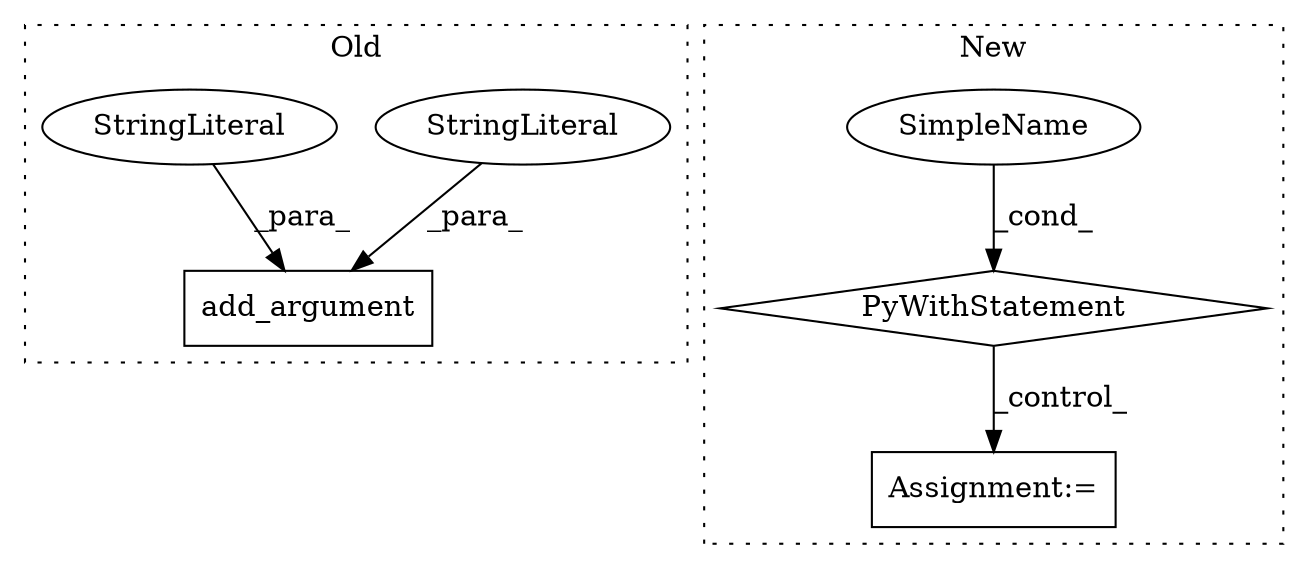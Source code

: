 digraph G {
subgraph cluster0 {
1 [label="add_argument" a="32" s="1236,1380" l="13,1" shape="box"];
3 [label="StringLiteral" a="45" s="1274" l="4" shape="ellipse"];
4 [label="StringLiteral" a="45" s="1249" l="13" shape="ellipse"];
label = "Old";
style="dotted";
}
subgraph cluster1 {
2 [label="PyWithStatement" a="104" s="1692,1742" l="10,2" shape="diamond"];
5 [label="Assignment:=" a="7" s="1782" l="3" shape="box"];
6 [label="SimpleName" a="42" s="" l="" shape="ellipse"];
label = "New";
style="dotted";
}
2 -> 5 [label="_control_"];
3 -> 1 [label="_para_"];
4 -> 1 [label="_para_"];
6 -> 2 [label="_cond_"];
}